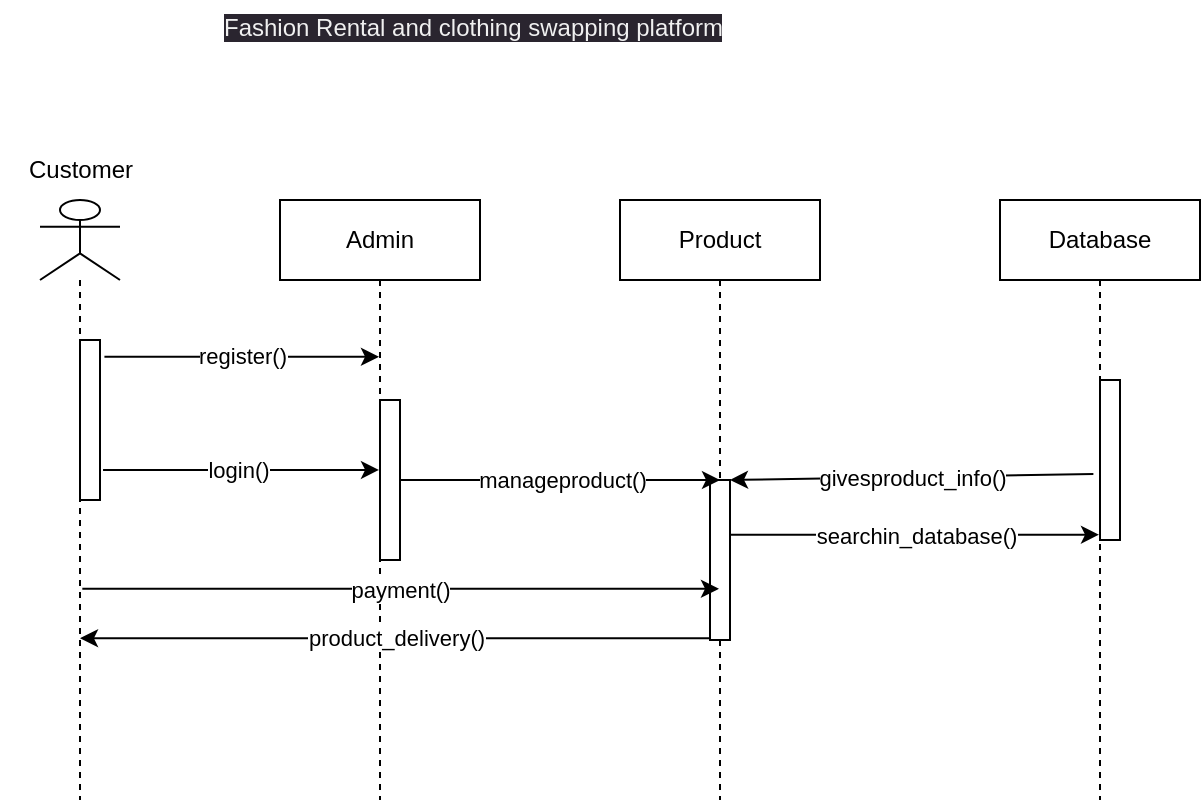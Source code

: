 <mxfile>
    <diagram id="UzP2XSc_S8kgLPtnYf6j" name="Page-1">
        <mxGraphModel dx="574" dy="354" grid="1" gridSize="10" guides="1" tooltips="1" connect="1" arrows="1" fold="1" page="1" pageScale="1" pageWidth="850" pageHeight="1100" math="0" shadow="0">
            <root>
                <mxCell id="0"/>
                <mxCell id="1" parent="0"/>
                <mxCell id="3" value="Product" style="shape=umlLifeline;perimeter=lifelinePerimeter;whiteSpace=wrap;html=1;container=1;collapsible=0;recursiveResize=0;outlineConnect=0;" vertex="1" parent="1">
                    <mxGeometry x="410" y="120" width="100" height="300" as="geometry"/>
                </mxCell>
                <mxCell id="22" value="" style="html=1;points=[];perimeter=orthogonalPerimeter;" vertex="1" parent="3">
                    <mxGeometry x="45" y="140" width="10" height="80" as="geometry"/>
                </mxCell>
                <mxCell id="4" value="Database" style="shape=umlLifeline;perimeter=lifelinePerimeter;whiteSpace=wrap;html=1;container=1;collapsible=0;recursiveResize=0;outlineConnect=0;" vertex="1" parent="1">
                    <mxGeometry x="600" y="120" width="100" height="300" as="geometry"/>
                </mxCell>
                <mxCell id="23" value="" style="html=1;points=[];perimeter=orthogonalPerimeter;" vertex="1" parent="4">
                    <mxGeometry x="50" y="90" width="10" height="80" as="geometry"/>
                </mxCell>
                <mxCell id="5" value="Admin" style="shape=umlLifeline;perimeter=lifelinePerimeter;whiteSpace=wrap;html=1;container=1;collapsible=0;recursiveResize=0;outlineConnect=0;" vertex="1" parent="1">
                    <mxGeometry x="240" y="120" width="100" height="300" as="geometry"/>
                </mxCell>
                <mxCell id="21" value="" style="html=1;points=[];perimeter=orthogonalPerimeter;" vertex="1" parent="5">
                    <mxGeometry x="50" y="100" width="10" height="80" as="geometry"/>
                </mxCell>
                <mxCell id="12" value="" style="shape=umlLifeline;participant=umlActor;perimeter=lifelinePerimeter;whiteSpace=wrap;html=1;container=1;collapsible=0;recursiveResize=0;verticalAlign=top;spacingTop=36;outlineConnect=0;" vertex="1" parent="1">
                    <mxGeometry x="120" y="120" width="40" height="300" as="geometry"/>
                </mxCell>
                <mxCell id="15" value="" style="html=1;points=[];perimeter=orthogonalPerimeter;" vertex="1" parent="12">
                    <mxGeometry x="20" y="70" width="10" height="80" as="geometry"/>
                </mxCell>
                <mxCell id="14" value="Customer" style="text;html=1;align=center;verticalAlign=middle;resizable=0;points=[];autosize=1;strokeColor=none;fillColor=none;" vertex="1" parent="1">
                    <mxGeometry x="100" y="90" width="80" height="30" as="geometry"/>
                </mxCell>
                <mxCell id="16" value="" style="endArrow=classic;html=1;exitX=1.152;exitY=0.812;exitDx=0;exitDy=0;exitPerimeter=0;" edge="1" parent="1" source="15" target="5">
                    <mxGeometry relative="1" as="geometry">
                        <mxPoint x="150" y="190" as="sourcePoint"/>
                        <mxPoint x="250" y="190" as="targetPoint"/>
                    </mxGeometry>
                </mxCell>
                <mxCell id="17" value="login()" style="edgeLabel;resizable=0;html=1;align=center;verticalAlign=middle;" connectable="0" vertex="1" parent="16">
                    <mxGeometry relative="1" as="geometry">
                        <mxPoint x="-2" as="offset"/>
                    </mxGeometry>
                </mxCell>
                <mxCell id="18" value="register()" style="endArrow=classic;html=1;exitX=1.221;exitY=0.105;exitDx=0;exitDy=0;exitPerimeter=0;" edge="1" parent="1" source="15" target="5">
                    <mxGeometry relative="1" as="geometry">
                        <mxPoint x="60" y="240" as="sourcePoint"/>
                        <mxPoint x="160" y="240" as="targetPoint"/>
                    </mxGeometry>
                </mxCell>
                <mxCell id="24" value="" style="endArrow=classic;html=1;entryX=0.5;entryY=0;entryDx=0;entryDy=0;entryPerimeter=0;" edge="1" parent="1" source="21" target="22">
                    <mxGeometry relative="1" as="geometry">
                        <mxPoint x="460" y="240" as="sourcePoint"/>
                        <mxPoint x="560" y="240" as="targetPoint"/>
                    </mxGeometry>
                </mxCell>
                <mxCell id="25" value="manageproduct()" style="edgeLabel;resizable=0;html=1;align=center;verticalAlign=middle;" connectable="0" vertex="1" parent="24">
                    <mxGeometry relative="1" as="geometry">
                        <mxPoint x="1" as="offset"/>
                    </mxGeometry>
                </mxCell>
                <mxCell id="26" value="" style="endArrow=classic;html=1;exitX=-0.331;exitY=0.588;exitDx=0;exitDy=0;exitPerimeter=0;" edge="1" parent="1" source="23" target="22">
                    <mxGeometry relative="1" as="geometry">
                        <mxPoint x="460" y="240" as="sourcePoint"/>
                        <mxPoint x="560" y="240" as="targetPoint"/>
                    </mxGeometry>
                </mxCell>
                <mxCell id="27" value="givesproduct_info()" style="edgeLabel;resizable=0;html=1;align=center;verticalAlign=middle;" connectable="0" vertex="1" parent="26">
                    <mxGeometry relative="1" as="geometry"/>
                </mxCell>
                <mxCell id="28" value="" style="endArrow=classic;html=1;exitX=1.031;exitY=0.342;exitDx=0;exitDy=0;exitPerimeter=0;" edge="1" parent="1" source="22" target="4">
                    <mxGeometry relative="1" as="geometry">
                        <mxPoint x="570" y="340" as="sourcePoint"/>
                        <mxPoint x="560" y="240" as="targetPoint"/>
                    </mxGeometry>
                </mxCell>
                <mxCell id="29" value="searchin_database()" style="edgeLabel;resizable=0;html=1;align=center;verticalAlign=middle;" connectable="0" vertex="1" parent="28">
                    <mxGeometry relative="1" as="geometry"/>
                </mxCell>
                <mxCell id="32" value="" style="endArrow=classic;html=1;exitX=-0.003;exitY=0.989;exitDx=0;exitDy=0;exitPerimeter=0;" edge="1" parent="1" source="22" target="12">
                    <mxGeometry relative="1" as="geometry">
                        <mxPoint x="290" y="240" as="sourcePoint"/>
                        <mxPoint x="390" y="240" as="targetPoint"/>
                    </mxGeometry>
                </mxCell>
                <mxCell id="33" value="product_delivery()" style="edgeLabel;resizable=0;html=1;align=center;verticalAlign=middle;" connectable="0" vertex="1" parent="32">
                    <mxGeometry relative="1" as="geometry"/>
                </mxCell>
                <mxCell id="34" value="" style="endArrow=classic;html=1;exitX=0.529;exitY=0.648;exitDx=0;exitDy=0;exitPerimeter=0;" edge="1" parent="1" source="12" target="3">
                    <mxGeometry relative="1" as="geometry">
                        <mxPoint x="290" y="240" as="sourcePoint"/>
                        <mxPoint x="390" y="240" as="targetPoint"/>
                    </mxGeometry>
                </mxCell>
                <mxCell id="35" value="payment()" style="edgeLabel;resizable=0;html=1;align=center;verticalAlign=middle;" connectable="0" vertex="1" parent="34">
                    <mxGeometry relative="1" as="geometry"/>
                </mxCell>
                <mxCell id="49" value="&lt;span style=&quot;color: rgb(240, 240, 240); font-family: Helvetica; font-size: 12px; font-style: normal; font-variant-ligatures: normal; font-variant-caps: normal; font-weight: 400; letter-spacing: normal; orphans: 2; text-align: center; text-indent: 0px; text-transform: none; widows: 2; word-spacing: 0px; -webkit-text-stroke-width: 0px; background-color: rgb(42, 37, 47); text-decoration-thickness: initial; text-decoration-style: initial; text-decoration-color: initial; float: none; display: inline !important;&quot;&gt;Fashion Rental and clothing swapping platform&lt;/span&gt;" style="text;whiteSpace=wrap;html=1;" vertex="1" parent="1">
                    <mxGeometry x="210" y="20" width="280" height="40" as="geometry"/>
                </mxCell>
            </root>
        </mxGraphModel>
    </diagram>
</mxfile>